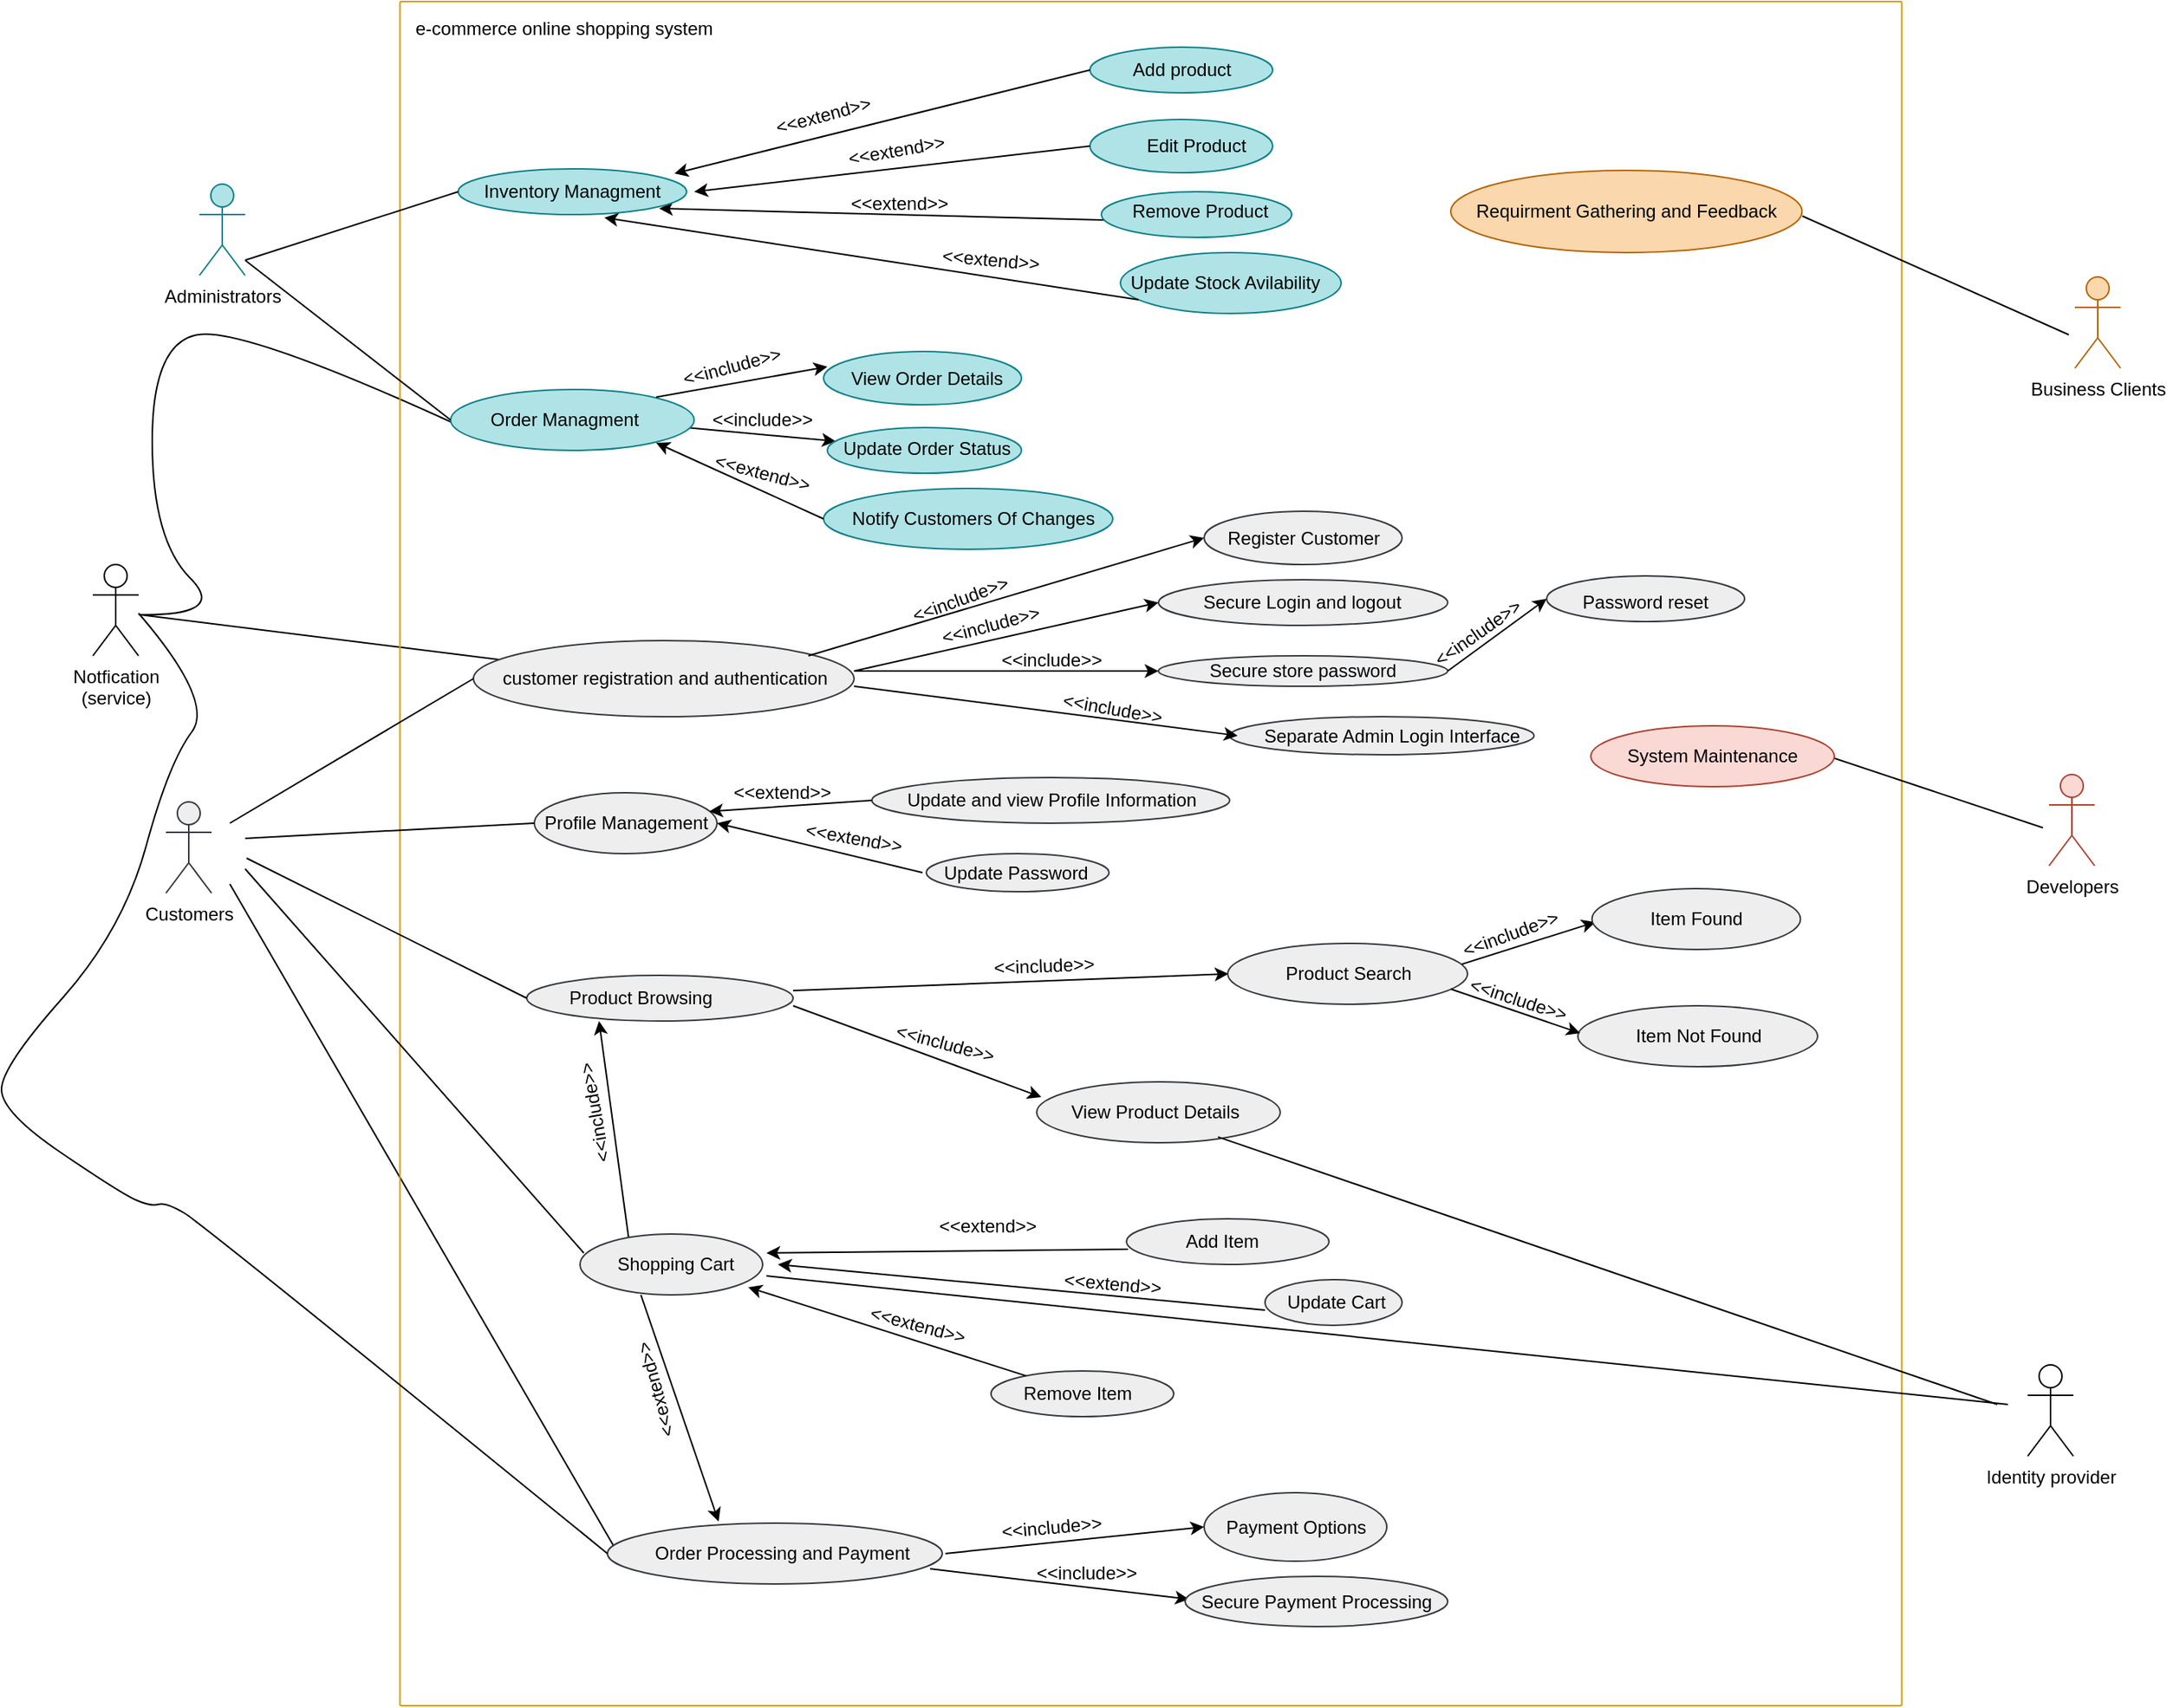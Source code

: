 <mxfile version="24.7.17">
  <diagram name="Page-1" id="Pj4usW7S8iz11VWt7FsC">
    <mxGraphModel dx="1834" dy="836" grid="1" gridSize="10" guides="1" tooltips="1" connect="1" arrows="1" fold="1" page="0" pageScale="1" pageWidth="827" pageHeight="1169" math="0" shadow="0">
      <root>
        <mxCell id="0" />
        <mxCell id="1" parent="0" />
        <mxCell id="C6wh3EZtJ7LM_V2KeVHM-10" value="" style="endArrow=none;html=1;rounded=0;" parent="1" edge="1">
          <mxGeometry width="50" height="50" relative="1" as="geometry">
            <mxPoint x="-152" y="924" as="sourcePoint" />
            <mxPoint x="103" y="1364" as="targetPoint" />
          </mxGeometry>
        </mxCell>
        <mxCell id="iVDdGmymL_h3rcxLCdr5-31" value="" style="endArrow=classic;html=1;rounded=0;exitX=0.269;exitY=0.125;exitDx=0;exitDy=0;exitPerimeter=0;entryX=0.25;entryY=1;entryDx=0;entryDy=0;" parent="1" source="wM-TAG3pXfIrLLwX2Dby-117" target="C6wh3EZtJ7LM_V2KeVHM-7" edge="1">
          <mxGeometry width="50" height="50" relative="1" as="geometry">
            <mxPoint x="118" y="1014" as="sourcePoint" />
            <mxPoint x="108" y="1034" as="targetPoint" />
          </mxGeometry>
        </mxCell>
        <mxCell id="wM-TAG3pXfIrLLwX2Dby-62" value="" style="endArrow=classic;html=1;rounded=0;entryX=0.125;entryY=0.333;entryDx=0;entryDy=0;entryPerimeter=0;" parent="1" target="wM-TAG3pXfIrLLwX2Dby-59" edge="1">
          <mxGeometry width="50" height="50" relative="1" as="geometry">
            <mxPoint x="148" y="624" as="sourcePoint" />
            <mxPoint x="198" y="574" as="targetPoint" />
          </mxGeometry>
        </mxCell>
        <mxCell id="wM-TAG3pXfIrLLwX2Dby-49" value="" style="endArrow=classic;html=1;rounded=0;entryX=0.856;entryY=0.867;entryDx=0;entryDy=0;exitX=0;exitY=0.75;exitDx=0;exitDy=0;entryPerimeter=0;" parent="1" source="wM-TAG3pXfIrLLwX2Dby-47" target="wM-TAG3pXfIrLLwX2Dby-36" edge="1">
          <mxGeometry width="50" height="50" relative="1" as="geometry">
            <mxPoint x="148" y="474" as="sourcePoint" />
            <mxPoint x="198" y="434" as="targetPoint" />
          </mxGeometry>
        </mxCell>
        <mxCell id="C6wh3EZtJ7LM_V2KeVHM-67" value="" style="endArrow=none;html=1;rounded=0;exitX=0.5;exitY=0.5;exitDx=0;exitDy=0;exitPerimeter=0;" parent="1" edge="1">
          <mxGeometry width="50" height="50" relative="1" as="geometry">
            <mxPoint x="-211" y="747" as="sourcePoint" />
            <mxPoint x="42.903" y="778.781" as="targetPoint" />
          </mxGeometry>
        </mxCell>
        <mxCell id="C6wh3EZtJ7LM_V2KeVHM-66" value="" style="curved=1;endArrow=none;html=1;rounded=0;entryX=0.031;entryY=0.725;entryDx=0;entryDy=0;entryPerimeter=0;endFill=0;" parent="1" edge="1">
          <mxGeometry width="50" height="50" relative="1" as="geometry">
            <mxPoint x="-212" y="747" as="sourcePoint" />
            <mxPoint x="-3.04" y="622" as="targetPoint" />
            <Array as="points">
              <mxPoint x="-153" y="748" />
              <mxPoint x="-203" y="698" />
              <mxPoint x="-203" y="568" />
              <mxPoint x="-143" y="558" />
            </Array>
          </mxGeometry>
        </mxCell>
        <mxCell id="C6wh3EZtJ7LM_V2KeVHM-82" value="e-commerce online shopping system" style="sketch=0;points=[[0,0,0],[0.25,0,0],[0.5,0,0],[0.75,0,0],[1,0,0],[1,0.25,0],[1,0.5,0],[1,0.75,0],[1,1,0],[0.75,1,0],[0.5,1,0],[0.25,1,0],[0,1,0],[0,0.75,0],[0,0.5,0],[0,0.25,0]];rounded=1;absoluteArcSize=1;arcSize=2;html=1;strokeColor=#d79b00;shadow=0;dashed=0;fontSize=12;align=left;verticalAlign=top;spacing=10;spacingTop=-4;whiteSpace=wrap;fillColor=none;" parent="1" vertex="1">
          <mxGeometry x="-40.25" y="344" width="986.5" height="1120" as="geometry" />
        </mxCell>
        <mxCell id="wM-TAG3pXfIrLLwX2Dby-10" value="Customers" style="shape=umlActor;verticalLabelPosition=bottom;verticalAlign=top;html=1;outlineConnect=0;fillColor=#eeeeee;strokeColor=#36393d;" parent="1" vertex="1">
          <mxGeometry x="-194" y="870" width="30" height="60" as="geometry" />
        </mxCell>
        <mxCell id="wM-TAG3pXfIrLLwX2Dby-11" value="Administrators" style="shape=umlActor;verticalLabelPosition=bottom;verticalAlign=top;html=1;outlineConnect=0;fillColor=#b0e3e6;strokeColor=#0e8088;" parent="1" vertex="1">
          <mxGeometry x="-172" y="464" width="30" height="60" as="geometry" />
        </mxCell>
        <mxCell id="wM-TAG3pXfIrLLwX2Dby-14" value="Business Clients" style="shape=umlActor;verticalLabelPosition=bottom;verticalAlign=top;html=1;outlineConnect=0;fillColor=#fad7ac;strokeColor=#b46504;" parent="1" vertex="1">
          <mxGeometry x="1060" y="525" width="30" height="60" as="geometry" />
        </mxCell>
        <mxCell id="wM-TAG3pXfIrLLwX2Dby-20" value="Requirment Gathering and Feedback" style="ellipse;whiteSpace=wrap;html=1;fillColor=#fad7ac;strokeColor=#b46504;" parent="1" vertex="1">
          <mxGeometry x="650" y="455" width="230.75" height="54" as="geometry" />
        </mxCell>
        <mxCell id="wM-TAG3pXfIrLLwX2Dby-32" value="" style="ellipse;whiteSpace=wrap;html=1;fillColor=#b0e3e6;strokeColor=#0e8088;" parent="1" vertex="1">
          <mxGeometry x="-2" y="454" width="150" height="30" as="geometry" />
        </mxCell>
        <mxCell id="wM-TAG3pXfIrLLwX2Dby-33" value="" style="ellipse;whiteSpace=wrap;html=1;fillColor=#b0e3e6;strokeColor=#0e8088;" parent="1" vertex="1">
          <mxGeometry x="-7" y="599" width="160" height="40" as="geometry" />
        </mxCell>
        <mxCell id="wM-TAG3pXfIrLLwX2Dby-36" value="Inventory Managment" style="text;html=1;align=center;verticalAlign=middle;whiteSpace=wrap;rounded=0;fillColor=none;" parent="1" vertex="1">
          <mxGeometry x="-7" y="454" width="160" height="30" as="geometry" />
        </mxCell>
        <mxCell id="wM-TAG3pXfIrLLwX2Dby-37" value="Order Managment" style="text;html=1;align=center;verticalAlign=middle;whiteSpace=wrap;rounded=0;" parent="1" vertex="1">
          <mxGeometry x="8" y="604" width="120" height="30" as="geometry" />
        </mxCell>
        <mxCell id="wM-TAG3pXfIrLLwX2Dby-38" value="" style="ellipse;whiteSpace=wrap;html=1;fillColor=#b0e3e6;strokeColor=#0e8088;" parent="1" vertex="1">
          <mxGeometry x="413" y="374" width="120" height="30" as="geometry" />
        </mxCell>
        <mxCell id="wM-TAG3pXfIrLLwX2Dby-40" value="" style="ellipse;whiteSpace=wrap;html=1;fillColor=#b0e3e6;strokeColor=#0e8088;" parent="1" vertex="1">
          <mxGeometry x="413" y="421.5" width="120" height="35" as="geometry" />
        </mxCell>
        <mxCell id="wM-TAG3pXfIrLLwX2Dby-41" value="" style="ellipse;whiteSpace=wrap;html=1;fillColor=#b0e3e6;strokeColor=#0e8088;" parent="1" vertex="1">
          <mxGeometry x="420.5" y="469" width="125" height="30" as="geometry" />
        </mxCell>
        <mxCell id="wM-TAG3pXfIrLLwX2Dby-42" value="" style="ellipse;whiteSpace=wrap;html=1;fillColor=#b0e3e6;strokeColor=#0e8088;" parent="1" vertex="1">
          <mxGeometry x="433" y="509" width="145" height="40" as="geometry" />
        </mxCell>
        <mxCell id="wM-TAG3pXfIrLLwX2Dby-43" value="Add product" style="text;html=1;align=center;verticalAlign=middle;whiteSpace=wrap;rounded=0;" parent="1" vertex="1">
          <mxGeometry x="425.5" y="374" width="95" height="30" as="geometry" />
        </mxCell>
        <mxCell id="wM-TAG3pXfIrLLwX2Dby-44" value="Edit Product" style="text;html=1;align=center;verticalAlign=middle;whiteSpace=wrap;rounded=0;" parent="1" vertex="1">
          <mxGeometry x="438" y="424" width="90" height="30" as="geometry" />
        </mxCell>
        <mxCell id="wM-TAG3pXfIrLLwX2Dby-45" value="" style="endArrow=classic;html=1;rounded=0;entryX=0.919;entryY=0.1;entryDx=0;entryDy=0;entryPerimeter=0;exitX=0;exitY=0.5;exitDx=0;exitDy=0;" parent="1" source="wM-TAG3pXfIrLLwX2Dby-38" target="wM-TAG3pXfIrLLwX2Dby-36" edge="1">
          <mxGeometry width="50" height="50" relative="1" as="geometry">
            <mxPoint x="408" y="384" as="sourcePoint" />
            <mxPoint x="368" y="384" as="targetPoint" />
          </mxGeometry>
        </mxCell>
        <mxCell id="wM-TAG3pXfIrLLwX2Dby-46" value="" style="endArrow=classic;html=1;rounded=0;exitX=0;exitY=0.5;exitDx=0;exitDy=0;entryX=1;entryY=0.5;entryDx=0;entryDy=0;" parent="1" source="wM-TAG3pXfIrLLwX2Dby-40" target="wM-TAG3pXfIrLLwX2Dby-36" edge="1">
          <mxGeometry width="50" height="50" relative="1" as="geometry">
            <mxPoint x="148" y="474" as="sourcePoint" />
            <mxPoint x="398" y="464" as="targetPoint" />
          </mxGeometry>
        </mxCell>
        <mxCell id="wM-TAG3pXfIrLLwX2Dby-47" value="Remove Product" style="text;html=1;align=center;verticalAlign=middle;whiteSpace=wrap;rounded=0;" parent="1" vertex="1">
          <mxGeometry x="428" y="469" width="115" height="25" as="geometry" />
        </mxCell>
        <mxCell id="wM-TAG3pXfIrLLwX2Dby-48" value="Update Stock Avilability" style="text;html=1;align=center;verticalAlign=middle;whiteSpace=wrap;rounded=0;" parent="1" vertex="1">
          <mxGeometry x="413" y="514" width="177.5" height="30" as="geometry" />
        </mxCell>
        <mxCell id="wM-TAG3pXfIrLLwX2Dby-51" value="&amp;lt;&amp;lt;extend&amp;gt;&amp;gt;" style="text;html=1;align=center;verticalAlign=middle;whiteSpace=wrap;rounded=0;rotation=-15;" parent="1" vertex="1">
          <mxGeometry x="208" y="404" width="60" height="30" as="geometry" />
        </mxCell>
        <mxCell id="wM-TAG3pXfIrLLwX2Dby-52" value="&amp;lt;&amp;lt;extend&amp;gt;&amp;gt;" style="text;html=1;align=center;verticalAlign=middle;whiteSpace=wrap;rounded=0;rotation=-10;" parent="1" vertex="1">
          <mxGeometry x="256" y="426.5" width="60" height="30" as="geometry" />
        </mxCell>
        <mxCell id="wM-TAG3pXfIrLLwX2Dby-53" value="&amp;lt;&amp;lt;extend&amp;gt;&amp;gt;" style="text;html=1;align=center;verticalAlign=middle;whiteSpace=wrap;rounded=0;" parent="1" vertex="1">
          <mxGeometry x="258" y="462" width="60" height="30" as="geometry" />
        </mxCell>
        <mxCell id="wM-TAG3pXfIrLLwX2Dby-55" value="" style="ellipse;whiteSpace=wrap;html=1;fillColor=#b0e3e6;strokeColor=#0e8088;" parent="1" vertex="1">
          <mxGeometry x="238" y="574" width="130" height="35" as="geometry" />
        </mxCell>
        <mxCell id="wM-TAG3pXfIrLLwX2Dby-56" value="" style="ellipse;whiteSpace=wrap;html=1;fillColor=#b0e3e6;strokeColor=#0e8088;" parent="1" vertex="1">
          <mxGeometry x="240.5" y="624" width="127.5" height="30" as="geometry" />
        </mxCell>
        <mxCell id="wM-TAG3pXfIrLLwX2Dby-57" value="" style="ellipse;whiteSpace=wrap;html=1;fillColor=#b0e3e6;strokeColor=#0e8088;" parent="1" vertex="1">
          <mxGeometry x="238" y="664" width="190" height="40" as="geometry" />
        </mxCell>
        <mxCell id="wM-TAG3pXfIrLLwX2Dby-58" value="View Order Details" style="text;html=1;align=center;verticalAlign=middle;whiteSpace=wrap;rounded=0;" parent="1" vertex="1">
          <mxGeometry x="240.5" y="576.5" width="130" height="30" as="geometry" />
        </mxCell>
        <mxCell id="wM-TAG3pXfIrLLwX2Dby-59" value="Update Order Status" style="text;html=1;align=center;verticalAlign=middle;whiteSpace=wrap;rounded=0;" parent="1" vertex="1">
          <mxGeometry x="226" y="623" width="160" height="30" as="geometry" />
        </mxCell>
        <mxCell id="wM-TAG3pXfIrLLwX2Dby-60" value="Notify Customers Of Changes" style="text;html=1;align=center;verticalAlign=middle;whiteSpace=wrap;rounded=0;" parent="1" vertex="1">
          <mxGeometry x="251.5" y="669" width="169" height="30" as="geometry" />
        </mxCell>
        <mxCell id="wM-TAG3pXfIrLLwX2Dby-61" value="" style="endArrow=classic;html=1;rounded=0;entryX=0;entryY=0.25;entryDx=0;entryDy=0;" parent="1" target="wM-TAG3pXfIrLLwX2Dby-58" edge="1">
          <mxGeometry width="50" height="50" relative="1" as="geometry">
            <mxPoint x="128" y="604" as="sourcePoint" />
            <mxPoint x="178" y="554" as="targetPoint" />
          </mxGeometry>
        </mxCell>
        <mxCell id="wM-TAG3pXfIrLLwX2Dby-63" value="" style="endArrow=classic;html=1;rounded=0;exitX=0;exitY=0.5;exitDx=0;exitDy=0;entryX=1;entryY=1;entryDx=0;entryDy=0;" parent="1" source="wM-TAG3pXfIrLLwX2Dby-57" target="wM-TAG3pXfIrLLwX2Dby-37" edge="1">
          <mxGeometry width="50" height="50" relative="1" as="geometry">
            <mxPoint x="118" y="654" as="sourcePoint" />
            <mxPoint x="68" y="654" as="targetPoint" />
          </mxGeometry>
        </mxCell>
        <mxCell id="wM-TAG3pXfIrLLwX2Dby-64" value="&amp;lt;&amp;lt;include&amp;gt;&amp;gt;" style="text;html=1;align=center;verticalAlign=middle;whiteSpace=wrap;rounded=0;rotation=-15;" parent="1" vertex="1">
          <mxGeometry x="148" y="569" width="60" height="30" as="geometry" />
        </mxCell>
        <mxCell id="wM-TAG3pXfIrLLwX2Dby-65" value="&amp;lt;&amp;lt;include&amp;gt;&amp;gt;" style="text;html=1;align=center;verticalAlign=middle;whiteSpace=wrap;rounded=0;" parent="1" vertex="1">
          <mxGeometry x="168" y="604" width="60" height="30" as="geometry" />
        </mxCell>
        <mxCell id="wM-TAG3pXfIrLLwX2Dby-66" value="&amp;lt;&amp;lt;extend&amp;gt;&amp;gt;" style="text;html=1;align=center;verticalAlign=middle;whiteSpace=wrap;rounded=0;rotation=15;" parent="1" vertex="1">
          <mxGeometry x="168" y="639" width="60" height="30" as="geometry" />
        </mxCell>
        <mxCell id="wM-TAG3pXfIrLLwX2Dby-86" value="" style="ellipse;whiteSpace=wrap;html=1;fillColor=#eeeeee;strokeColor=#36393d;" parent="1" vertex="1">
          <mxGeometry x="48" y="864" width="120" height="40" as="geometry" />
        </mxCell>
        <mxCell id="wM-TAG3pXfIrLLwX2Dby-87" value="Profile Management" style="text;html=1;align=center;verticalAlign=middle;whiteSpace=wrap;rounded=0;" parent="1" vertex="1">
          <mxGeometry x="30.5" y="869" width="155" height="30" as="geometry" />
        </mxCell>
        <mxCell id="wM-TAG3pXfIrLLwX2Dby-88" value="" style="ellipse;whiteSpace=wrap;html=1;fillColor=#eeeeee;strokeColor=#36393d;" parent="1" vertex="1">
          <mxGeometry x="269.75" y="854" width="235" height="30" as="geometry" />
        </mxCell>
        <mxCell id="wM-TAG3pXfIrLLwX2Dby-89" value="" style="ellipse;whiteSpace=wrap;html=1;fillColor=#eeeeee;strokeColor=#36393d;" parent="1" vertex="1">
          <mxGeometry x="305.5" y="904" width="120" height="25" as="geometry" />
        </mxCell>
        <mxCell id="wM-TAG3pXfIrLLwX2Dby-90" value="Update and view Profile Information" style="text;html=1;align=center;verticalAlign=middle;whiteSpace=wrap;rounded=0;" parent="1" vertex="1">
          <mxGeometry x="288" y="854" width="200" height="30" as="geometry" />
        </mxCell>
        <mxCell id="wM-TAG3pXfIrLLwX2Dby-91" value="Update Password" style="text;html=1;align=center;verticalAlign=middle;whiteSpace=wrap;rounded=0;" parent="1" vertex="1">
          <mxGeometry x="303" y="901.5" width="122.5" height="30" as="geometry" />
        </mxCell>
        <mxCell id="wM-TAG3pXfIrLLwX2Dby-92" value="" style="endArrow=classic;html=1;rounded=0;exitX=0;exitY=0.5;exitDx=0;exitDy=0;entryX=0;entryY=1;entryDx=0;entryDy=0;" parent="1" source="wM-TAG3pXfIrLLwX2Dby-88" edge="1">
          <mxGeometry width="50" height="50" relative="1" as="geometry">
            <mxPoint x="168" y="834" as="sourcePoint" />
            <mxPoint x="162.905" y="876.253" as="targetPoint" />
          </mxGeometry>
        </mxCell>
        <mxCell id="wM-TAG3pXfIrLLwX2Dby-100" value="" style="endArrow=classic;html=1;rounded=0;exitX=0;exitY=0.5;exitDx=0;exitDy=0;" parent="1" source="wM-TAG3pXfIrLLwX2Dby-91" edge="1">
          <mxGeometry width="50" height="50" relative="1" as="geometry">
            <mxPoint x="168" y="894" as="sourcePoint" />
            <mxPoint x="168" y="884" as="targetPoint" />
          </mxGeometry>
        </mxCell>
        <mxCell id="wM-TAG3pXfIrLLwX2Dby-104" value="&amp;lt;&amp;lt;extend&amp;gt;&amp;gt;" style="text;html=1;align=center;verticalAlign=middle;whiteSpace=wrap;rounded=0;rotation=10;" parent="1" vertex="1">
          <mxGeometry x="228" y="879" width="60" height="30" as="geometry" />
        </mxCell>
        <mxCell id="wM-TAG3pXfIrLLwX2Dby-105" value="" style="ellipse;whiteSpace=wrap;html=1;fillColor=#eeeeee;strokeColor=#36393d;" parent="1" vertex="1">
          <mxGeometry x="43" y="984" width="175" height="30" as="geometry" />
        </mxCell>
        <mxCell id="wM-TAG3pXfIrLLwX2Dby-109" value="" style="ellipse;whiteSpace=wrap;html=1;fillColor=#eeeeee;strokeColor=#36393d;" parent="1" vertex="1">
          <mxGeometry x="378" y="1054" width="160" height="40" as="geometry" />
        </mxCell>
        <mxCell id="wM-TAG3pXfIrLLwX2Dby-111" value="View Product Details" style="text;html=1;align=center;verticalAlign=middle;whiteSpace=wrap;rounded=0;" parent="1" vertex="1">
          <mxGeometry x="391" y="1059" width="130" height="30" as="geometry" />
        </mxCell>
        <mxCell id="wM-TAG3pXfIrLLwX2Dby-112" value="" style="endArrow=classic;html=1;rounded=0;" parent="1" edge="1">
          <mxGeometry width="50" height="50" relative="1" as="geometry">
            <mxPoint x="218" y="994" as="sourcePoint" />
            <mxPoint x="504" y="983" as="targetPoint" />
          </mxGeometry>
        </mxCell>
        <mxCell id="wM-TAG3pXfIrLLwX2Dby-113" value="" style="endArrow=classic;html=1;rounded=0;entryX=0.019;entryY=0.25;entryDx=0;entryDy=0;entryPerimeter=0;" parent="1" target="wM-TAG3pXfIrLLwX2Dby-109" edge="1">
          <mxGeometry width="50" height="50" relative="1" as="geometry">
            <mxPoint x="218" y="1004" as="sourcePoint" />
            <mxPoint x="268" y="954" as="targetPoint" />
          </mxGeometry>
        </mxCell>
        <mxCell id="wM-TAG3pXfIrLLwX2Dby-114" value="&amp;lt;&amp;lt;include&amp;gt;&amp;gt;" style="text;html=1;align=center;verticalAlign=middle;whiteSpace=wrap;rounded=0;rotation=-2.1;" parent="1" vertex="1">
          <mxGeometry x="353" y="963" width="60" height="30" as="geometry" />
        </mxCell>
        <mxCell id="wM-TAG3pXfIrLLwX2Dby-115" value="&amp;lt;&amp;lt;include&amp;gt;&amp;gt;" style="text;html=1;align=center;verticalAlign=middle;whiteSpace=wrap;rounded=0;rotation=15;" parent="1" vertex="1">
          <mxGeometry x="288" y="1014" width="60" height="30" as="geometry" />
        </mxCell>
        <mxCell id="wM-TAG3pXfIrLLwX2Dby-117" value="" style="ellipse;whiteSpace=wrap;html=1;fillColor=#eeeeee;strokeColor=#36393d;" parent="1" vertex="1">
          <mxGeometry x="78" y="1154" width="120" height="40" as="geometry" />
        </mxCell>
        <mxCell id="wM-TAG3pXfIrLLwX2Dby-118" value="Shopping Cart" style="text;html=1;align=center;verticalAlign=middle;whiteSpace=wrap;rounded=0;" parent="1" vertex="1">
          <mxGeometry x="80.5" y="1159" width="120" height="30" as="geometry" />
        </mxCell>
        <mxCell id="wM-TAG3pXfIrLLwX2Dby-119" value="" style="ellipse;whiteSpace=wrap;html=1;fillColor=#eeeeee;strokeColor=#36393d;" parent="1" vertex="1">
          <mxGeometry x="437" y="1144" width="133" height="30" as="geometry" />
        </mxCell>
        <mxCell id="wM-TAG3pXfIrLLwX2Dby-120" value="Add Item" style="text;html=1;align=center;verticalAlign=middle;whiteSpace=wrap;rounded=0;" parent="1" vertex="1">
          <mxGeometry x="470" y="1144" width="60" height="30" as="geometry" />
        </mxCell>
        <mxCell id="wM-TAG3pXfIrLLwX2Dby-123" value="" style="ellipse;whiteSpace=wrap;html=1;fillColor=#eeeeee;strokeColor=#36393d;" parent="1" vertex="1">
          <mxGeometry x="348" y="1244" width="120" height="30" as="geometry" />
        </mxCell>
        <mxCell id="wM-TAG3pXfIrLLwX2Dby-124" value="Remove Item" style="text;html=1;align=center;verticalAlign=middle;whiteSpace=wrap;rounded=0;" parent="1" vertex="1">
          <mxGeometry x="365" y="1244" width="80" height="30" as="geometry" />
        </mxCell>
        <mxCell id="wM-TAG3pXfIrLLwX2Dby-127" value="" style="endArrow=classic;html=1;rounded=0;entryX=0.9;entryY=1;entryDx=0;entryDy=0;entryPerimeter=0;" parent="1" source="wM-TAG3pXfIrLLwX2Dby-123" target="wM-TAG3pXfIrLLwX2Dby-118" edge="1">
          <mxGeometry width="50" height="50" relative="1" as="geometry">
            <mxPoint x="168" y="1194" as="sourcePoint" />
            <mxPoint x="198" y="1234" as="targetPoint" />
          </mxGeometry>
        </mxCell>
        <mxCell id="wM-TAG3pXfIrLLwX2Dby-132" value="&amp;lt;&amp;lt;extend&amp;gt;&amp;gt;" style="text;html=1;align=center;verticalAlign=middle;whiteSpace=wrap;rounded=0;" parent="1" vertex="1">
          <mxGeometry x="316" y="1134" width="60" height="30" as="geometry" />
        </mxCell>
        <mxCell id="wM-TAG3pXfIrLLwX2Dby-134" value="&amp;lt;&amp;lt;extend&amp;gt;&amp;gt;" style="text;html=1;align=center;verticalAlign=middle;whiteSpace=wrap;rounded=0;rotation=15;" parent="1" vertex="1">
          <mxGeometry x="269.75" y="1199" width="60" height="30" as="geometry" />
        </mxCell>
        <mxCell id="wM-TAG3pXfIrLLwX2Dby-135" value="" style="ellipse;whiteSpace=wrap;html=1;fillColor=#eeeeee;strokeColor=#36393d;" parent="1" vertex="1">
          <mxGeometry x="96" y="1344" width="220" height="40" as="geometry" />
        </mxCell>
        <mxCell id="wM-TAG3pXfIrLLwX2Dby-137" value="Order Processing and Payment" style="text;html=1;align=center;verticalAlign=middle;whiteSpace=wrap;rounded=0;" parent="1" vertex="1">
          <mxGeometry x="106" y="1349" width="210" height="30" as="geometry" />
        </mxCell>
        <mxCell id="wM-TAG3pXfIrLLwX2Dby-138" value="" style="ellipse;whiteSpace=wrap;html=1;fillColor=#eeeeee;strokeColor=#36393d;" parent="1" vertex="1">
          <mxGeometry x="488" y="1324" width="120" height="45" as="geometry" />
        </mxCell>
        <mxCell id="wM-TAG3pXfIrLLwX2Dby-142" value="Payment Options" style="text;html=1;align=center;verticalAlign=middle;whiteSpace=wrap;rounded=0;" parent="1" vertex="1">
          <mxGeometry x="493.5" y="1331.5" width="109" height="30" as="geometry" />
        </mxCell>
        <mxCell id="wM-TAG3pXfIrLLwX2Dby-144" value="" style="endArrow=classic;html=1;rounded=0;entryX=0;entryY=0.5;entryDx=0;entryDy=0;" parent="1" target="wM-TAG3pXfIrLLwX2Dby-138" edge="1">
          <mxGeometry width="50" height="50" relative="1" as="geometry">
            <mxPoint x="318" y="1364" as="sourcePoint" />
            <mxPoint x="368" y="1314" as="targetPoint" />
          </mxGeometry>
        </mxCell>
        <mxCell id="wM-TAG3pXfIrLLwX2Dby-146" value="&amp;lt;&amp;lt;include&amp;gt;&amp;gt;" style="text;html=1;align=center;verticalAlign=middle;whiteSpace=wrap;rounded=0;rotation=-5;" parent="1" vertex="1">
          <mxGeometry x="358" y="1332" width="60" height="30" as="geometry" />
        </mxCell>
        <mxCell id="wM-TAG3pXfIrLLwX2Dby-149" value="" style="endArrow=classic;html=1;rounded=0;entryX=0.631;entryY=1.067;entryDx=0;entryDy=0;entryPerimeter=0;exitX=0.18;exitY=0.867;exitDx=0;exitDy=0;exitPerimeter=0;" parent="1" source="wM-TAG3pXfIrLLwX2Dby-48" target="wM-TAG3pXfIrLLwX2Dby-36" edge="1">
          <mxGeometry width="50" height="50" relative="1" as="geometry">
            <mxPoint x="428" y="554" as="sourcePoint" />
            <mxPoint x="108" y="494" as="targetPoint" />
          </mxGeometry>
        </mxCell>
        <mxCell id="wM-TAG3pXfIrLLwX2Dby-150" value="&amp;lt;&amp;lt;extend&amp;gt;&amp;gt;" style="text;html=1;align=center;verticalAlign=middle;whiteSpace=wrap;rounded=0;rotation=5;" parent="1" vertex="1">
          <mxGeometry x="318" y="499" width="60" height="30" as="geometry" />
        </mxCell>
        <mxCell id="wM-TAG3pXfIrLLwX2Dby-151" value="" style="endArrow=classic;html=1;rounded=0;entryX=1;entryY=0.25;entryDx=0;entryDy=0;" parent="1" target="wM-TAG3pXfIrLLwX2Dby-118" edge="1">
          <mxGeometry width="50" height="50" relative="1" as="geometry">
            <mxPoint x="438" y="1164" as="sourcePoint" />
            <mxPoint x="208" y="1094" as="targetPoint" />
          </mxGeometry>
        </mxCell>
        <mxCell id="iVDdGmymL_h3rcxLCdr5-26" value="Identity provider" style="shape=umlActor;verticalLabelPosition=bottom;verticalAlign=top;html=1;outlineConnect=0;" parent="1" vertex="1">
          <mxGeometry x="1029" y="1240" width="30" height="60" as="geometry" />
        </mxCell>
        <mxCell id="iVDdGmymL_h3rcxLCdr5-32" value="&amp;lt;&amp;lt;include&amp;gt;&amp;gt;" style="text;html=1;align=center;verticalAlign=middle;whiteSpace=wrap;rounded=0;rotation=-100;" parent="1" vertex="1">
          <mxGeometry x="58" y="1059" width="60" height="30" as="geometry" />
        </mxCell>
        <mxCell id="iVDdGmymL_h3rcxLCdr5-33" value="" style="endArrow=classic;html=1;rounded=0;entryX=0.332;entryY=-0.025;entryDx=0;entryDy=0;entryPerimeter=0;" parent="1" target="wM-TAG3pXfIrLLwX2Dby-135" edge="1">
          <mxGeometry width="50" height="50" relative="1" as="geometry">
            <mxPoint x="118" y="1194" as="sourcePoint" />
            <mxPoint x="168" y="1144" as="targetPoint" />
          </mxGeometry>
        </mxCell>
        <mxCell id="iVDdGmymL_h3rcxLCdr5-34" value="&amp;lt;&amp;lt;extend&amp;gt;&amp;gt;" style="text;html=1;align=center;verticalAlign=middle;whiteSpace=wrap;rounded=0;rotation=-105;" parent="1" vertex="1">
          <mxGeometry x="98" y="1241" width="60" height="30" as="geometry" />
        </mxCell>
        <mxCell id="C6wh3EZtJ7LM_V2KeVHM-1" value="" style="ellipse;whiteSpace=wrap;html=1;fillColor=#eeeeee;strokeColor=#36393d;" parent="1" vertex="1">
          <mxGeometry x="8" y="764" width="250" height="50" as="geometry" />
        </mxCell>
        <mxCell id="C6wh3EZtJ7LM_V2KeVHM-2" value="customer registration and authentication" style="text;html=1;align=center;verticalAlign=middle;whiteSpace=wrap;rounded=0;" parent="1" vertex="1">
          <mxGeometry x="18.5" y="774" width="230" height="30" as="geometry" />
        </mxCell>
        <mxCell id="C6wh3EZtJ7LM_V2KeVHM-3" value="" style="endArrow=none;html=1;rounded=0;entryX=0;entryY=0.5;entryDx=0;entryDy=0;" parent="1" target="C6wh3EZtJ7LM_V2KeVHM-1" edge="1">
          <mxGeometry width="50" height="50" relative="1" as="geometry">
            <mxPoint x="-152" y="884" as="sourcePoint" />
            <mxPoint x="-102" y="834" as="targetPoint" />
          </mxGeometry>
        </mxCell>
        <mxCell id="C6wh3EZtJ7LM_V2KeVHM-5" value="" style="endArrow=none;html=1;rounded=0;" parent="1" edge="1">
          <mxGeometry width="50" height="50" relative="1" as="geometry">
            <mxPoint x="-142" y="894" as="sourcePoint" />
            <mxPoint x="48" y="884" as="targetPoint" />
          </mxGeometry>
        </mxCell>
        <mxCell id="C6wh3EZtJ7LM_V2KeVHM-7" value="Product Browsing" style="text;html=1;align=center;verticalAlign=middle;whiteSpace=wrap;rounded=0;" parent="1" vertex="1">
          <mxGeometry x="63" y="984" width="110" height="30" as="geometry" />
        </mxCell>
        <mxCell id="C6wh3EZtJ7LM_V2KeVHM-8" value="" style="endArrow=none;html=1;rounded=0;entryX=0;entryY=0.5;entryDx=0;entryDy=0;" parent="1" target="wM-TAG3pXfIrLLwX2Dby-105" edge="1">
          <mxGeometry width="50" height="50" relative="1" as="geometry">
            <mxPoint x="-141" y="907" as="sourcePoint" />
            <mxPoint x="-92" y="854" as="targetPoint" />
          </mxGeometry>
        </mxCell>
        <mxCell id="C6wh3EZtJ7LM_V2KeVHM-9" value="" style="endArrow=none;html=1;rounded=0;entryX=0;entryY=0.25;entryDx=0;entryDy=0;" parent="1" target="wM-TAG3pXfIrLLwX2Dby-118" edge="1">
          <mxGeometry width="50" height="50" relative="1" as="geometry">
            <mxPoint x="-142" y="914" as="sourcePoint" />
            <mxPoint x="-92" y="864" as="targetPoint" />
          </mxGeometry>
        </mxCell>
        <mxCell id="C6wh3EZtJ7LM_V2KeVHM-11" value="" style="endArrow=none;html=1;rounded=0;" parent="1" edge="1">
          <mxGeometry width="50" height="50" relative="1" as="geometry">
            <mxPoint x="886" y="836" as="sourcePoint" />
            <mxPoint x="1039" y="887" as="targetPoint" />
          </mxGeometry>
        </mxCell>
        <mxCell id="C6wh3EZtJ7LM_V2KeVHM-12" value="" style="endArrow=none;html=1;rounded=0;" parent="1" edge="1">
          <mxGeometry width="50" height="50" relative="1" as="geometry">
            <mxPoint x="-142" y="514" as="sourcePoint" />
            <mxPoint x="-7" y="619" as="targetPoint" />
          </mxGeometry>
        </mxCell>
        <mxCell id="C6wh3EZtJ7LM_V2KeVHM-13" value="" style="endArrow=none;html=1;rounded=0;" parent="1" edge="1">
          <mxGeometry width="50" height="50" relative="1" as="geometry">
            <mxPoint x="-142" y="514" as="sourcePoint" />
            <mxPoint x="-2" y="469" as="targetPoint" />
          </mxGeometry>
        </mxCell>
        <mxCell id="C6wh3EZtJ7LM_V2KeVHM-15" value="" style="endArrow=classic;html=1;rounded=0;entryX=0;entryY=0.5;entryDx=0;entryDy=0;" parent="1" target="C6wh3EZtJ7LM_V2KeVHM-16" edge="1">
          <mxGeometry width="50" height="50" relative="1" as="geometry">
            <mxPoint x="228" y="774" as="sourcePoint" />
            <mxPoint x="348" y="744" as="targetPoint" />
          </mxGeometry>
        </mxCell>
        <mxCell id="C6wh3EZtJ7LM_V2KeVHM-16" value="" style="ellipse;whiteSpace=wrap;html=1;fillColor=#eeeeee;strokeColor=#36393d;" parent="1" vertex="1">
          <mxGeometry x="488" y="679" width="130" height="35" as="geometry" />
        </mxCell>
        <mxCell id="C6wh3EZtJ7LM_V2KeVHM-17" value="" style="ellipse;whiteSpace=wrap;html=1;fillColor=#eeeeee;strokeColor=#36393d;" parent="1" vertex="1">
          <mxGeometry x="458" y="724" width="190" height="30" as="geometry" />
        </mxCell>
        <mxCell id="C6wh3EZtJ7LM_V2KeVHM-18" value="" style="ellipse;whiteSpace=wrap;html=1;fillColor=#eeeeee;strokeColor=#36393d;" parent="1" vertex="1">
          <mxGeometry x="458" y="774" width="190" height="20" as="geometry" />
        </mxCell>
        <mxCell id="C6wh3EZtJ7LM_V2KeVHM-19" value="" style="ellipse;whiteSpace=wrap;html=1;fillColor=#eeeeee;strokeColor=#36393d;" parent="1" vertex="1">
          <mxGeometry x="713" y="721.5" width="130" height="30" as="geometry" />
        </mxCell>
        <mxCell id="C6wh3EZtJ7LM_V2KeVHM-20" value="" style="ellipse;whiteSpace=wrap;html=1;fillColor=#eeeeee;strokeColor=#36393d;" parent="1" vertex="1">
          <mxGeometry x="504.75" y="814" width="200" height="25" as="geometry" />
        </mxCell>
        <mxCell id="C6wh3EZtJ7LM_V2KeVHM-21" value="Register Customer" style="text;html=1;align=center;verticalAlign=middle;whiteSpace=wrap;rounded=0;" parent="1" vertex="1">
          <mxGeometry x="502" y="681.5" width="103.25" height="30" as="geometry" />
        </mxCell>
        <mxCell id="C6wh3EZtJ7LM_V2KeVHM-22" value="Secure Login and logout" style="text;html=1;align=center;verticalAlign=middle;whiteSpace=wrap;rounded=0;" parent="1" vertex="1">
          <mxGeometry x="445" y="724" width="215" height="30" as="geometry" />
        </mxCell>
        <mxCell id="C6wh3EZtJ7LM_V2KeVHM-23" value="Secure store password" style="text;html=1;align=center;verticalAlign=middle;whiteSpace=wrap;rounded=0;" parent="1" vertex="1">
          <mxGeometry x="483.5" y="769" width="138" height="30" as="geometry" />
        </mxCell>
        <mxCell id="C6wh3EZtJ7LM_V2KeVHM-24" value="Password reset" style="text;html=1;align=center;verticalAlign=middle;whiteSpace=wrap;rounded=0;" parent="1" vertex="1">
          <mxGeometry x="728" y="724" width="100" height="30" as="geometry" />
        </mxCell>
        <mxCell id="C6wh3EZtJ7LM_V2KeVHM-25" value="Separate Admin Login Interface" style="text;html=1;align=center;verticalAlign=middle;whiteSpace=wrap;rounded=0;" parent="1" vertex="1">
          <mxGeometry x="510" y="811.5" width="203" height="30" as="geometry" />
        </mxCell>
        <mxCell id="C6wh3EZtJ7LM_V2KeVHM-26" value="" style="endArrow=classic;html=1;rounded=0;" parent="1" edge="1">
          <mxGeometry width="50" height="50" relative="1" as="geometry">
            <mxPoint x="258" y="784" as="sourcePoint" />
            <mxPoint x="458" y="739" as="targetPoint" />
          </mxGeometry>
        </mxCell>
        <mxCell id="C6wh3EZtJ7LM_V2KeVHM-27" value="" style="endArrow=classic;html=1;rounded=0;" parent="1" target="C6wh3EZtJ7LM_V2KeVHM-18" edge="1">
          <mxGeometry width="50" height="50" relative="1" as="geometry">
            <mxPoint x="258" y="784" as="sourcePoint" />
            <mxPoint x="308" y="734" as="targetPoint" />
          </mxGeometry>
        </mxCell>
        <mxCell id="C6wh3EZtJ7LM_V2KeVHM-28" value="" style="endArrow=classic;html=1;rounded=0;entryX=0;entryY=0.5;entryDx=0;entryDy=0;" parent="1" target="C6wh3EZtJ7LM_V2KeVHM-19" edge="1">
          <mxGeometry width="50" height="50" relative="1" as="geometry">
            <mxPoint x="648" y="784" as="sourcePoint" />
            <mxPoint x="698" y="734" as="targetPoint" />
          </mxGeometry>
        </mxCell>
        <mxCell id="C6wh3EZtJ7LM_V2KeVHM-29" value="" style="endArrow=classic;html=1;rounded=0;entryX=0;entryY=0.5;entryDx=0;entryDy=0;" parent="1" target="C6wh3EZtJ7LM_V2KeVHM-25" edge="1">
          <mxGeometry width="50" height="50" relative="1" as="geometry">
            <mxPoint x="258" y="794" as="sourcePoint" />
            <mxPoint x="308" y="744" as="targetPoint" />
          </mxGeometry>
        </mxCell>
        <mxCell id="C6wh3EZtJ7LM_V2KeVHM-30" value="&amp;lt;&amp;lt;include&amp;gt;&amp;gt;" style="text;html=1;align=center;verticalAlign=middle;whiteSpace=wrap;rounded=0;rotation=-20;" parent="1" vertex="1">
          <mxGeometry x="298" y="722" width="60" height="30" as="geometry" />
        </mxCell>
        <mxCell id="C6wh3EZtJ7LM_V2KeVHM-31" value="&amp;lt;&amp;lt;include&amp;gt;&amp;gt;" style="text;html=1;align=center;verticalAlign=middle;whiteSpace=wrap;rounded=0;rotation=-15;" parent="1" vertex="1">
          <mxGeometry x="318" y="739" width="60" height="30" as="geometry" />
        </mxCell>
        <mxCell id="C6wh3EZtJ7LM_V2KeVHM-32" value="&amp;lt;&amp;lt;include&amp;gt;&amp;gt;" style="text;html=1;align=center;verticalAlign=middle;whiteSpace=wrap;rounded=0;" parent="1" vertex="1">
          <mxGeometry x="358" y="762" width="60" height="30" as="geometry" />
        </mxCell>
        <mxCell id="C6wh3EZtJ7LM_V2KeVHM-33" value="&amp;lt;&amp;lt;include&amp;gt;&amp;gt;" style="text;html=1;align=center;verticalAlign=middle;whiteSpace=wrap;rounded=0;rotation=10;" parent="1" vertex="1">
          <mxGeometry x="398" y="794" width="60" height="30" as="geometry" />
        </mxCell>
        <mxCell id="C6wh3EZtJ7LM_V2KeVHM-34" value="&amp;lt;&amp;lt;include&amp;gt;&amp;gt;" style="text;html=1;align=center;verticalAlign=middle;whiteSpace=wrap;rounded=0;rotation=-35;" parent="1" vertex="1">
          <mxGeometry x="638" y="744" width="60" height="30" as="geometry" />
        </mxCell>
        <mxCell id="C6wh3EZtJ7LM_V2KeVHM-38" value="&amp;lt;&amp;lt;extend&amp;gt;&amp;gt;" style="text;html=1;align=center;verticalAlign=middle;whiteSpace=wrap;rounded=0;" parent="1" vertex="1">
          <mxGeometry x="181" y="849" width="60" height="30" as="geometry" />
        </mxCell>
        <mxCell id="C6wh3EZtJ7LM_V2KeVHM-40" value="" style="ellipse;whiteSpace=wrap;html=1;fillColor=#eeeeee;strokeColor=#36393d;" parent="1" vertex="1">
          <mxGeometry x="528" y="1184" width="90" height="30" as="geometry" />
        </mxCell>
        <mxCell id="C6wh3EZtJ7LM_V2KeVHM-41" value="Update Cart" style="text;html=1;align=center;verticalAlign=middle;whiteSpace=wrap;rounded=0;" parent="1" vertex="1">
          <mxGeometry x="532" y="1184" width="86" height="30" as="geometry" />
        </mxCell>
        <mxCell id="C6wh3EZtJ7LM_V2KeVHM-42" value="" style="endArrow=classic;html=1;rounded=0;" parent="1" edge="1">
          <mxGeometry width="50" height="50" relative="1" as="geometry">
            <mxPoint x="528" y="1204" as="sourcePoint" />
            <mxPoint x="208" y="1174" as="targetPoint" />
          </mxGeometry>
        </mxCell>
        <mxCell id="C6wh3EZtJ7LM_V2KeVHM-43" value="&amp;lt;&amp;lt;extend&amp;gt;&amp;gt;" style="text;html=1;align=center;verticalAlign=middle;whiteSpace=wrap;rounded=0;rotation=5;" parent="1" vertex="1">
          <mxGeometry x="398" y="1172" width="60" height="30" as="geometry" />
        </mxCell>
        <mxCell id="C6wh3EZtJ7LM_V2KeVHM-44" value="" style="endArrow=classic;html=1;rounded=0;" parent="1" edge="1">
          <mxGeometry width="50" height="50" relative="1" as="geometry">
            <mxPoint x="308" y="1374" as="sourcePoint" />
            <mxPoint x="478" y="1394" as="targetPoint" />
          </mxGeometry>
        </mxCell>
        <mxCell id="C6wh3EZtJ7LM_V2KeVHM-45" value="" style="ellipse;whiteSpace=wrap;html=1;fillColor=#eeeeee;strokeColor=#36393d;" parent="1" vertex="1">
          <mxGeometry x="475.5" y="1379" width="172.5" height="33" as="geometry" />
        </mxCell>
        <mxCell id="C6wh3EZtJ7LM_V2KeVHM-46" value="Secure Payment Processing" style="text;html=1;align=center;verticalAlign=middle;whiteSpace=wrap;rounded=0;" parent="1" vertex="1">
          <mxGeometry x="472.75" y="1380.5" width="178" height="30" as="geometry" />
        </mxCell>
        <mxCell id="C6wh3EZtJ7LM_V2KeVHM-47" value="&amp;lt;&amp;lt;include&amp;gt;&amp;gt;" style="text;html=1;align=center;verticalAlign=middle;whiteSpace=wrap;rounded=0;" parent="1" vertex="1">
          <mxGeometry x="381" y="1362" width="60" height="30" as="geometry" />
        </mxCell>
        <mxCell id="C6wh3EZtJ7LM_V2KeVHM-61" value="Notfication&lt;div&gt;(service)&lt;/div&gt;" style="shape=umlActor;verticalLabelPosition=bottom;verticalAlign=top;html=1;outlineConnect=0;" parent="1" vertex="1">
          <mxGeometry x="-242" y="714" width="30" height="60" as="geometry" />
        </mxCell>
        <mxCell id="C6wh3EZtJ7LM_V2KeVHM-73" value="" style="curved=1;endArrow=none;html=1;rounded=0;entryX=0;entryY=0.5;entryDx=0;entryDy=0;endFill=0;" parent="1" target="wM-TAG3pXfIrLLwX2Dby-135" edge="1">
          <mxGeometry width="50" height="50" relative="1" as="geometry">
            <mxPoint x="-212" y="746" as="sourcePoint" />
            <mxPoint x="-62" y="1275" as="targetPoint" />
            <Array as="points">
              <mxPoint x="-162" y="804" />
              <mxPoint x="-192" y="844" />
              <mxPoint x="-222" y="954" />
              <mxPoint x="-302" y="1044" />
              <mxPoint x="-302" y="1074" />
              <mxPoint x="-224" y="1127" />
              <mxPoint x="-204" y="1136" />
              <mxPoint x="-194" y="1133" />
              <mxPoint x="-169" y="1148" />
            </Array>
          </mxGeometry>
        </mxCell>
        <mxCell id="wM-TAG3pXfIrLLwX2Dby-12" value="Developers" style="shape=umlActor;verticalLabelPosition=bottom;verticalAlign=top;html=1;outlineConnect=0;fillColor=#fad9d5;strokeColor=#ae4132;" parent="1" vertex="1">
          <mxGeometry x="1043" y="852" width="30" height="60" as="geometry" />
        </mxCell>
        <mxCell id="C6wh3EZtJ7LM_V2KeVHM-78" value="" style="endArrow=none;html=1;rounded=0;fillColor=none;" parent="1" edge="1">
          <mxGeometry width="50" height="50" relative="1" as="geometry">
            <mxPoint x="1009" y="1266" as="sourcePoint" />
            <mxPoint x="497.092" y="1090.168" as="targetPoint" />
          </mxGeometry>
        </mxCell>
        <mxCell id="C6wh3EZtJ7LM_V2KeVHM-81" value="" style="endArrow=none;html=1;rounded=0;entryX=1;entryY=0.75;entryDx=0;entryDy=0;" parent="1" target="wM-TAG3pXfIrLLwX2Dby-118" edge="1">
          <mxGeometry width="50" height="50" relative="1" as="geometry">
            <mxPoint x="1016" y="1266" as="sourcePoint" />
            <mxPoint x="838" y="1184" as="targetPoint" />
          </mxGeometry>
        </mxCell>
        <mxCell id="vY0SKIbWLiRxdPyfOX1l-2" value="" style="endArrow=none;html=1;rounded=0;" parent="1" edge="1">
          <mxGeometry width="50" height="50" relative="1" as="geometry">
            <mxPoint x="881" y="485" as="sourcePoint" />
            <mxPoint x="1056" y="563" as="targetPoint" />
          </mxGeometry>
        </mxCell>
        <mxCell id="wM-TAG3pXfIrLLwX2Dby-28" value="System Maintenance" style="ellipse;whiteSpace=wrap;html=1;fillColor=#fad9d5;strokeColor=#ae4132;" parent="1" vertex="1">
          <mxGeometry x="742" y="820" width="160" height="40" as="geometry" />
        </mxCell>
        <mxCell id="E4mHhsXxMy8RVh4DjNFg-1" value="" style="endArrow=classic;html=1;rounded=0;" edge="1" parent="1">
          <mxGeometry width="50" height="50" relative="1" as="geometry">
            <mxPoint x="623" y="987.5" as="sourcePoint" />
            <mxPoint x="745" y="949" as="targetPoint" />
          </mxGeometry>
        </mxCell>
        <mxCell id="wM-TAG3pXfIrLLwX2Dby-108" value="Product Search" style="ellipse;whiteSpace=wrap;html=1;fillColor=#eeeeee;strokeColor=#36393d;" parent="1" vertex="1">
          <mxGeometry x="503.5" y="963" width="157.5" height="40" as="geometry" />
        </mxCell>
        <mxCell id="E4mHhsXxMy8RVh4DjNFg-3" value="Item Found" style="ellipse;whiteSpace=wrap;html=1;fillColor=#eeeeee;strokeColor=#36393d;" vertex="1" parent="1">
          <mxGeometry x="742.75" y="927" width="137" height="40" as="geometry" />
        </mxCell>
        <mxCell id="E4mHhsXxMy8RVh4DjNFg-4" value="Item Not Fo&lt;span style=&quot;background-color: initial;&quot;&gt;und&lt;/span&gt;" style="ellipse;whiteSpace=wrap;html=1;fillColor=#eeeeee;strokeColor=#36393d;" vertex="1" parent="1">
          <mxGeometry x="733.5" y="1004" width="157.5" height="40" as="geometry" />
        </mxCell>
        <mxCell id="E4mHhsXxMy8RVh4DjNFg-5" value="" style="endArrow=classic;html=1;rounded=0;" edge="1" parent="1">
          <mxGeometry width="50" height="50" relative="1" as="geometry">
            <mxPoint x="650" y="993" as="sourcePoint" />
            <mxPoint x="735" y="1022" as="targetPoint" />
          </mxGeometry>
        </mxCell>
        <mxCell id="E4mHhsXxMy8RVh4DjNFg-6" value="&amp;lt;&amp;lt;include&amp;gt;&amp;gt;" style="text;html=1;align=center;verticalAlign=middle;whiteSpace=wrap;rounded=0;rotation=-20;" vertex="1" parent="1">
          <mxGeometry x="659.75" y="942" width="59" height="30" as="geometry" />
        </mxCell>
        <mxCell id="E4mHhsXxMy8RVh4DjNFg-9" value="&amp;lt;&amp;lt;include&amp;gt;&amp;gt;" style="text;html=1;align=center;verticalAlign=middle;whiteSpace=wrap;rounded=0;rotation=18;" vertex="1" parent="1">
          <mxGeometry x="664.5" y="985" width="59" height="30" as="geometry" />
        </mxCell>
      </root>
    </mxGraphModel>
  </diagram>
</mxfile>
